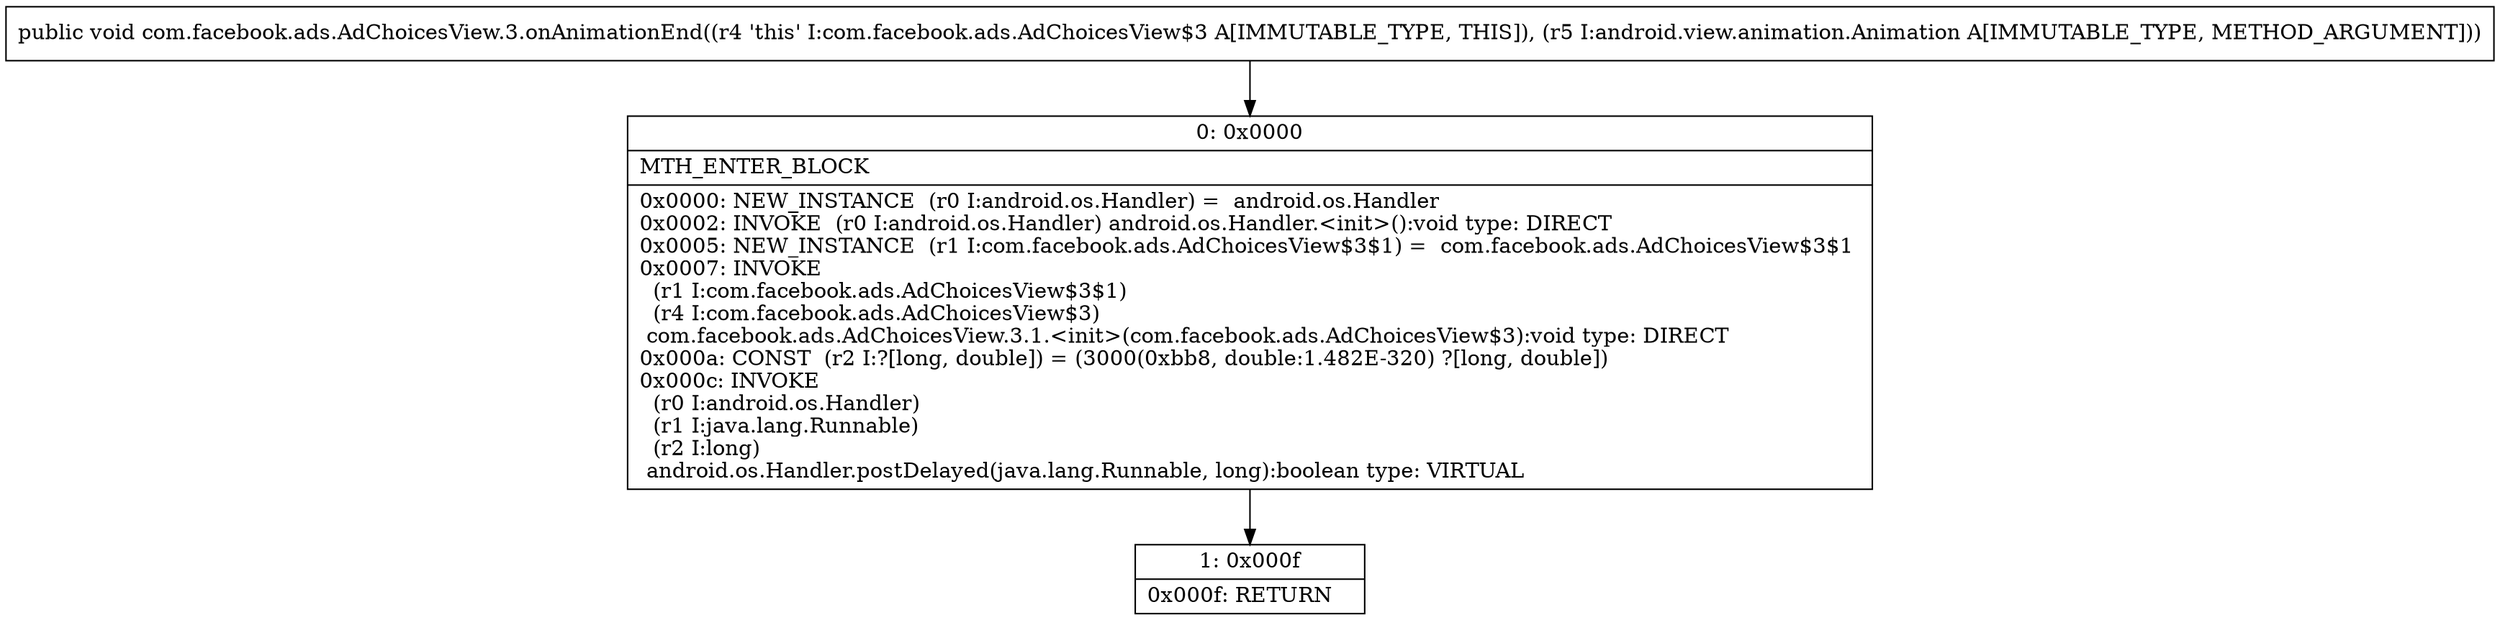 digraph "CFG forcom.facebook.ads.AdChoicesView.3.onAnimationEnd(Landroid\/view\/animation\/Animation;)V" {
Node_0 [shape=record,label="{0\:\ 0x0000|MTH_ENTER_BLOCK\l|0x0000: NEW_INSTANCE  (r0 I:android.os.Handler) =  android.os.Handler \l0x0002: INVOKE  (r0 I:android.os.Handler) android.os.Handler.\<init\>():void type: DIRECT \l0x0005: NEW_INSTANCE  (r1 I:com.facebook.ads.AdChoicesView$3$1) =  com.facebook.ads.AdChoicesView$3$1 \l0x0007: INVOKE  \l  (r1 I:com.facebook.ads.AdChoicesView$3$1)\l  (r4 I:com.facebook.ads.AdChoicesView$3)\l com.facebook.ads.AdChoicesView.3.1.\<init\>(com.facebook.ads.AdChoicesView$3):void type: DIRECT \l0x000a: CONST  (r2 I:?[long, double]) = (3000(0xbb8, double:1.482E\-320) ?[long, double]) \l0x000c: INVOKE  \l  (r0 I:android.os.Handler)\l  (r1 I:java.lang.Runnable)\l  (r2 I:long)\l android.os.Handler.postDelayed(java.lang.Runnable, long):boolean type: VIRTUAL \l}"];
Node_1 [shape=record,label="{1\:\ 0x000f|0x000f: RETURN   \l}"];
MethodNode[shape=record,label="{public void com.facebook.ads.AdChoicesView.3.onAnimationEnd((r4 'this' I:com.facebook.ads.AdChoicesView$3 A[IMMUTABLE_TYPE, THIS]), (r5 I:android.view.animation.Animation A[IMMUTABLE_TYPE, METHOD_ARGUMENT])) }"];
MethodNode -> Node_0;
Node_0 -> Node_1;
}

